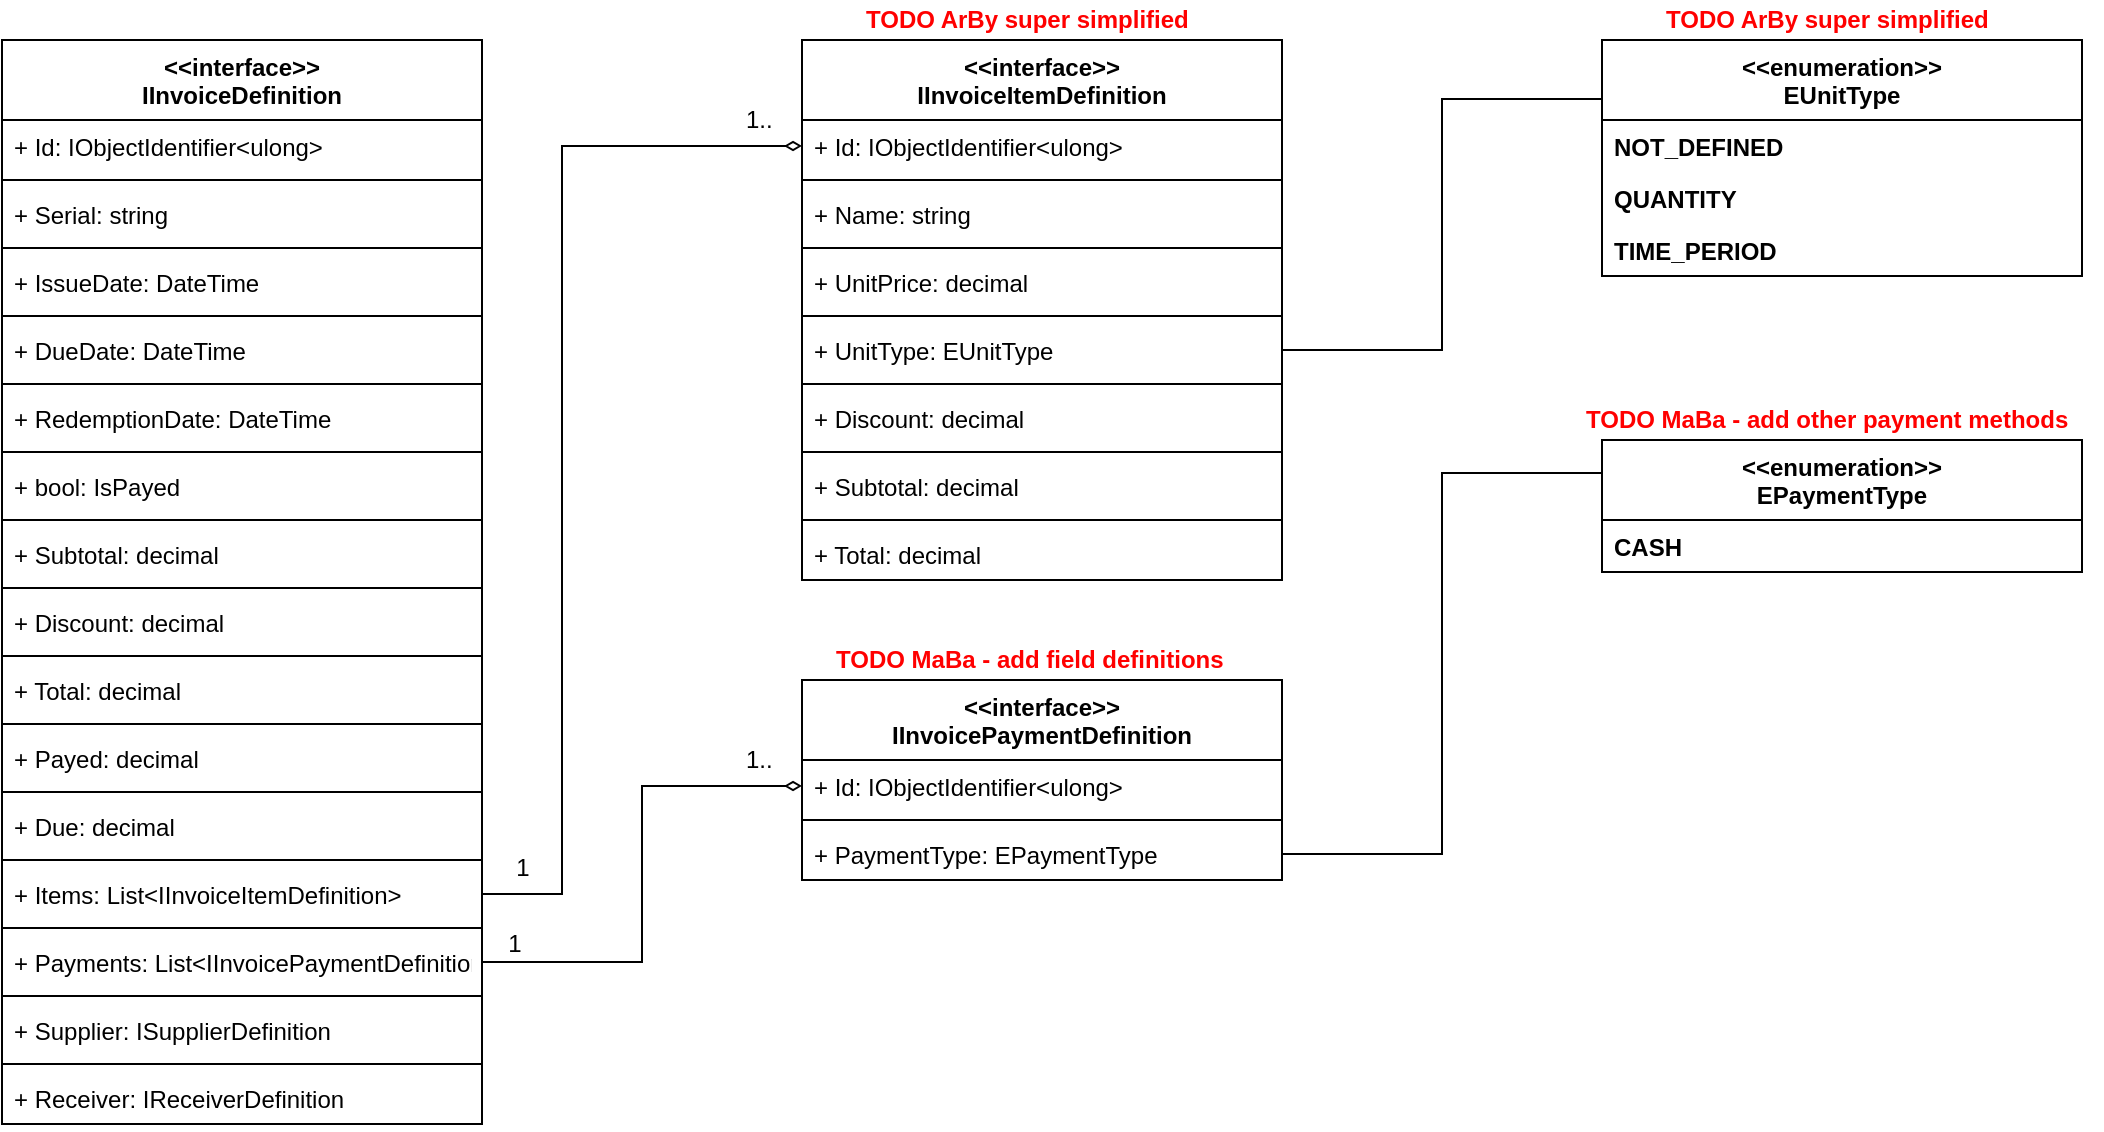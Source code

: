 <mxfile version="12.1.8" type="device" pages="1"><diagram id="HTCyNAuGH1eSI3Pylx6V" name="Page-1"><mxGraphModel dx="1422" dy="713" grid="1" gridSize="10" guides="1" tooltips="1" connect="1" arrows="1" fold="1" page="1" pageScale="1" pageWidth="827" pageHeight="1169" math="0" shadow="0"><root><mxCell id="0"/><mxCell id="1" parent="0"/><mxCell id="UdGlU49zSVN7wdz5FkX1-1" value="&lt;&lt;interface&gt;&gt;&#10;IInvoiceDefinition" style="swimlane;fontStyle=1;align=center;verticalAlign=top;childLayout=stackLayout;horizontal=1;startSize=40;horizontalStack=0;resizeParent=1;resizeParentMax=0;resizeLast=0;collapsible=1;marginBottom=0;" vertex="1" parent="1"><mxGeometry x="80" y="80" width="240" height="542" as="geometry"/></mxCell><mxCell id="UdGlU49zSVN7wdz5FkX1-2" value="+ Id: IObjectIdentifier&lt;ulong&gt;" style="text;strokeColor=none;fillColor=none;align=left;verticalAlign=top;spacingLeft=4;spacingRight=4;overflow=hidden;rotatable=0;points=[[0,0.5],[1,0.5]];portConstraint=eastwest;" vertex="1" parent="UdGlU49zSVN7wdz5FkX1-1"><mxGeometry y="40" width="240" height="26" as="geometry"/></mxCell><mxCell id="UdGlU49zSVN7wdz5FkX1-3" value="" style="line;strokeWidth=1;fillColor=none;align=left;verticalAlign=middle;spacingTop=-1;spacingLeft=3;spacingRight=3;rotatable=0;labelPosition=right;points=[];portConstraint=eastwest;" vertex="1" parent="UdGlU49zSVN7wdz5FkX1-1"><mxGeometry y="66" width="240" height="8" as="geometry"/></mxCell><mxCell id="UdGlU49zSVN7wdz5FkX1-4" value="+ Serial: string" style="text;strokeColor=none;fillColor=none;align=left;verticalAlign=top;spacingLeft=4;spacingRight=4;overflow=hidden;rotatable=0;points=[[0,0.5],[1,0.5]];portConstraint=eastwest;" vertex="1" parent="UdGlU49zSVN7wdz5FkX1-1"><mxGeometry y="74" width="240" height="26" as="geometry"/></mxCell><mxCell id="UdGlU49zSVN7wdz5FkX1-8" value="" style="line;strokeWidth=1;fillColor=none;align=left;verticalAlign=middle;spacingTop=-1;spacingLeft=3;spacingRight=3;rotatable=0;labelPosition=right;points=[];portConstraint=eastwest;" vertex="1" parent="UdGlU49zSVN7wdz5FkX1-1"><mxGeometry y="100" width="240" height="8" as="geometry"/></mxCell><mxCell id="UdGlU49zSVN7wdz5FkX1-7" value="+ IssueDate: DateTime" style="text;strokeColor=none;fillColor=none;align=left;verticalAlign=top;spacingLeft=4;spacingRight=4;overflow=hidden;rotatable=0;points=[[0,0.5],[1,0.5]];portConstraint=eastwest;" vertex="1" parent="UdGlU49zSVN7wdz5FkX1-1"><mxGeometry y="108" width="240" height="26" as="geometry"/></mxCell><mxCell id="UdGlU49zSVN7wdz5FkX1-9" value="" style="line;strokeWidth=1;fillColor=none;align=left;verticalAlign=middle;spacingTop=-1;spacingLeft=3;spacingRight=3;rotatable=0;labelPosition=right;points=[];portConstraint=eastwest;" vertex="1" parent="UdGlU49zSVN7wdz5FkX1-1"><mxGeometry y="134" width="240" height="8" as="geometry"/></mxCell><mxCell id="UdGlU49zSVN7wdz5FkX1-10" value="+ DueDate: DateTime" style="text;strokeColor=none;fillColor=none;align=left;verticalAlign=top;spacingLeft=4;spacingRight=4;overflow=hidden;rotatable=0;points=[[0,0.5],[1,0.5]];portConstraint=eastwest;" vertex="1" parent="UdGlU49zSVN7wdz5FkX1-1"><mxGeometry y="142" width="240" height="26" as="geometry"/></mxCell><mxCell id="UdGlU49zSVN7wdz5FkX1-11" value="" style="line;strokeWidth=1;fillColor=none;align=left;verticalAlign=middle;spacingTop=-1;spacingLeft=3;spacingRight=3;rotatable=0;labelPosition=right;points=[];portConstraint=eastwest;" vertex="1" parent="UdGlU49zSVN7wdz5FkX1-1"><mxGeometry y="168" width="240" height="8" as="geometry"/></mxCell><mxCell id="UdGlU49zSVN7wdz5FkX1-12" value="+ RedemptionDate: DateTime" style="text;strokeColor=none;fillColor=none;align=left;verticalAlign=top;spacingLeft=4;spacingRight=4;overflow=hidden;rotatable=0;points=[[0,0.5],[1,0.5]];portConstraint=eastwest;" vertex="1" parent="UdGlU49zSVN7wdz5FkX1-1"><mxGeometry y="176" width="240" height="26" as="geometry"/></mxCell><mxCell id="UdGlU49zSVN7wdz5FkX1-13" value="" style="line;strokeWidth=1;fillColor=none;align=left;verticalAlign=middle;spacingTop=-1;spacingLeft=3;spacingRight=3;rotatable=0;labelPosition=right;points=[];portConstraint=eastwest;" vertex="1" parent="UdGlU49zSVN7wdz5FkX1-1"><mxGeometry y="202" width="240" height="8" as="geometry"/></mxCell><mxCell id="UdGlU49zSVN7wdz5FkX1-14" value="+ bool: IsPayed" style="text;strokeColor=none;fillColor=none;align=left;verticalAlign=top;spacingLeft=4;spacingRight=4;overflow=hidden;rotatable=0;points=[[0,0.5],[1,0.5]];portConstraint=eastwest;" vertex="1" parent="UdGlU49zSVN7wdz5FkX1-1"><mxGeometry y="210" width="240" height="26" as="geometry"/></mxCell><mxCell id="UdGlU49zSVN7wdz5FkX1-15" value="" style="line;strokeWidth=1;fillColor=none;align=left;verticalAlign=middle;spacingTop=-1;spacingLeft=3;spacingRight=3;rotatable=0;labelPosition=right;points=[];portConstraint=eastwest;" vertex="1" parent="UdGlU49zSVN7wdz5FkX1-1"><mxGeometry y="236" width="240" height="8" as="geometry"/></mxCell><mxCell id="UdGlU49zSVN7wdz5FkX1-16" value="+ Subtotal: decimal" style="text;strokeColor=none;fillColor=none;align=left;verticalAlign=top;spacingLeft=4;spacingRight=4;overflow=hidden;rotatable=0;points=[[0,0.5],[1,0.5]];portConstraint=eastwest;" vertex="1" parent="UdGlU49zSVN7wdz5FkX1-1"><mxGeometry y="244" width="240" height="26" as="geometry"/></mxCell><mxCell id="UdGlU49zSVN7wdz5FkX1-17" value="" style="line;strokeWidth=1;fillColor=none;align=left;verticalAlign=middle;spacingTop=-1;spacingLeft=3;spacingRight=3;rotatable=0;labelPosition=right;points=[];portConstraint=eastwest;" vertex="1" parent="UdGlU49zSVN7wdz5FkX1-1"><mxGeometry y="270" width="240" height="8" as="geometry"/></mxCell><mxCell id="UdGlU49zSVN7wdz5FkX1-32" value="+ Discount: decimal" style="text;strokeColor=none;fillColor=none;align=left;verticalAlign=top;spacingLeft=4;spacingRight=4;overflow=hidden;rotatable=0;points=[[0,0.5],[1,0.5]];portConstraint=eastwest;" vertex="1" parent="UdGlU49zSVN7wdz5FkX1-1"><mxGeometry y="278" width="240" height="26" as="geometry"/></mxCell><mxCell id="UdGlU49zSVN7wdz5FkX1-31" value="" style="line;strokeWidth=1;fillColor=none;align=left;verticalAlign=middle;spacingTop=-1;spacingLeft=3;spacingRight=3;rotatable=0;labelPosition=right;points=[];portConstraint=eastwest;" vertex="1" parent="UdGlU49zSVN7wdz5FkX1-1"><mxGeometry y="304" width="240" height="8" as="geometry"/></mxCell><mxCell id="UdGlU49zSVN7wdz5FkX1-18" value="+ Total: decimal" style="text;strokeColor=none;fillColor=none;align=left;verticalAlign=top;spacingLeft=4;spacingRight=4;overflow=hidden;rotatable=0;points=[[0,0.5],[1,0.5]];portConstraint=eastwest;" vertex="1" parent="UdGlU49zSVN7wdz5FkX1-1"><mxGeometry y="312" width="240" height="26" as="geometry"/></mxCell><mxCell id="UdGlU49zSVN7wdz5FkX1-19" value="" style="line;strokeWidth=1;fillColor=none;align=left;verticalAlign=middle;spacingTop=-1;spacingLeft=3;spacingRight=3;rotatable=0;labelPosition=right;points=[];portConstraint=eastwest;" vertex="1" parent="UdGlU49zSVN7wdz5FkX1-1"><mxGeometry y="338" width="240" height="8" as="geometry"/></mxCell><mxCell id="UdGlU49zSVN7wdz5FkX1-20" value="+ Payed: decimal" style="text;strokeColor=none;fillColor=none;align=left;verticalAlign=top;spacingLeft=4;spacingRight=4;overflow=hidden;rotatable=0;points=[[0,0.5],[1,0.5]];portConstraint=eastwest;" vertex="1" parent="UdGlU49zSVN7wdz5FkX1-1"><mxGeometry y="346" width="240" height="26" as="geometry"/></mxCell><mxCell id="UdGlU49zSVN7wdz5FkX1-21" value="" style="line;strokeWidth=1;fillColor=none;align=left;verticalAlign=middle;spacingTop=-1;spacingLeft=3;spacingRight=3;rotatable=0;labelPosition=right;points=[];portConstraint=eastwest;" vertex="1" parent="UdGlU49zSVN7wdz5FkX1-1"><mxGeometry y="372" width="240" height="8" as="geometry"/></mxCell><mxCell id="UdGlU49zSVN7wdz5FkX1-22" value="+ Due: decimal" style="text;strokeColor=none;fillColor=none;align=left;verticalAlign=top;spacingLeft=4;spacingRight=4;overflow=hidden;rotatable=0;points=[[0,0.5],[1,0.5]];portConstraint=eastwest;" vertex="1" parent="UdGlU49zSVN7wdz5FkX1-1"><mxGeometry y="380" width="240" height="26" as="geometry"/></mxCell><mxCell id="UdGlU49zSVN7wdz5FkX1-23" value="" style="line;strokeWidth=1;fillColor=none;align=left;verticalAlign=middle;spacingTop=-1;spacingLeft=3;spacingRight=3;rotatable=0;labelPosition=right;points=[];portConstraint=eastwest;" vertex="1" parent="UdGlU49zSVN7wdz5FkX1-1"><mxGeometry y="406" width="240" height="8" as="geometry"/></mxCell><mxCell id="UdGlU49zSVN7wdz5FkX1-24" value="+ Items: List&lt;IInvoiceItemDefinition&gt;" style="text;strokeColor=none;fillColor=none;align=left;verticalAlign=top;spacingLeft=4;spacingRight=4;overflow=hidden;rotatable=0;points=[[0,0.5],[1,0.5]];portConstraint=eastwest;" vertex="1" parent="UdGlU49zSVN7wdz5FkX1-1"><mxGeometry y="414" width="240" height="26" as="geometry"/></mxCell><mxCell id="UdGlU49zSVN7wdz5FkX1-25" value="" style="line;strokeWidth=1;fillColor=none;align=left;verticalAlign=middle;spacingTop=-1;spacingLeft=3;spacingRight=3;rotatable=0;labelPosition=right;points=[];portConstraint=eastwest;" vertex="1" parent="UdGlU49zSVN7wdz5FkX1-1"><mxGeometry y="440" width="240" height="8" as="geometry"/></mxCell><mxCell id="UdGlU49zSVN7wdz5FkX1-26" value="+ Payments: List&lt;IInvoicePaymentDefinition&gt;" style="text;strokeColor=none;fillColor=none;align=left;verticalAlign=top;spacingLeft=4;spacingRight=4;overflow=hidden;rotatable=0;points=[[0,0.5],[1,0.5]];portConstraint=eastwest;" vertex="1" parent="UdGlU49zSVN7wdz5FkX1-1"><mxGeometry y="448" width="240" height="26" as="geometry"/></mxCell><mxCell id="UdGlU49zSVN7wdz5FkX1-27" value="" style="line;strokeWidth=1;fillColor=none;align=left;verticalAlign=middle;spacingTop=-1;spacingLeft=3;spacingRight=3;rotatable=0;labelPosition=right;points=[];portConstraint=eastwest;" vertex="1" parent="UdGlU49zSVN7wdz5FkX1-1"><mxGeometry y="474" width="240" height="8" as="geometry"/></mxCell><mxCell id="UdGlU49zSVN7wdz5FkX1-28" value="+ Supplier: ISupplierDefinition" style="text;strokeColor=none;fillColor=none;align=left;verticalAlign=top;spacingLeft=4;spacingRight=4;overflow=hidden;rotatable=0;points=[[0,0.5],[1,0.5]];portConstraint=eastwest;" vertex="1" parent="UdGlU49zSVN7wdz5FkX1-1"><mxGeometry y="482" width="240" height="26" as="geometry"/></mxCell><mxCell id="UdGlU49zSVN7wdz5FkX1-29" value="" style="line;strokeWidth=1;fillColor=none;align=left;verticalAlign=middle;spacingTop=-1;spacingLeft=3;spacingRight=3;rotatable=0;labelPosition=right;points=[];portConstraint=eastwest;" vertex="1" parent="UdGlU49zSVN7wdz5FkX1-1"><mxGeometry y="508" width="240" height="8" as="geometry"/></mxCell><mxCell id="UdGlU49zSVN7wdz5FkX1-30" value="+ Receiver: IReceiverDefinition" style="text;strokeColor=none;fillColor=none;align=left;verticalAlign=top;spacingLeft=4;spacingRight=4;overflow=hidden;rotatable=0;points=[[0,0.5],[1,0.5]];portConstraint=eastwest;" vertex="1" parent="UdGlU49zSVN7wdz5FkX1-1"><mxGeometry y="516" width="240" height="26" as="geometry"/></mxCell><mxCell id="UdGlU49zSVN7wdz5FkX1-33" value="&lt;&lt;interface&gt;&gt;&#10;IInvoiceItemDefinition" style="swimlane;fontStyle=1;align=center;verticalAlign=top;childLayout=stackLayout;horizontal=1;startSize=40;horizontalStack=0;resizeParent=1;resizeParentMax=0;resizeLast=0;collapsible=1;marginBottom=0;" vertex="1" parent="1"><mxGeometry x="480" y="80" width="240" height="270" as="geometry"/></mxCell><mxCell id="UdGlU49zSVN7wdz5FkX1-34" value="+ Id: IObjectIdentifier&lt;ulong&gt;" style="text;strokeColor=none;fillColor=none;align=left;verticalAlign=top;spacingLeft=4;spacingRight=4;overflow=hidden;rotatable=0;points=[[0,0.5],[1,0.5]];portConstraint=eastwest;" vertex="1" parent="UdGlU49zSVN7wdz5FkX1-33"><mxGeometry y="40" width="240" height="26" as="geometry"/></mxCell><mxCell id="UdGlU49zSVN7wdz5FkX1-35" value="" style="line;strokeWidth=1;fillColor=none;align=left;verticalAlign=middle;spacingTop=-1;spacingLeft=3;spacingRight=3;rotatable=0;labelPosition=right;points=[];portConstraint=eastwest;" vertex="1" parent="UdGlU49zSVN7wdz5FkX1-33"><mxGeometry y="66" width="240" height="8" as="geometry"/></mxCell><mxCell id="UdGlU49zSVN7wdz5FkX1-36" value="+ Name: string" style="text;strokeColor=none;fillColor=none;align=left;verticalAlign=top;spacingLeft=4;spacingRight=4;overflow=hidden;rotatable=0;points=[[0,0.5],[1,0.5]];portConstraint=eastwest;" vertex="1" parent="UdGlU49zSVN7wdz5FkX1-33"><mxGeometry y="74" width="240" height="26" as="geometry"/></mxCell><mxCell id="UdGlU49zSVN7wdz5FkX1-37" value="" style="line;strokeWidth=1;fillColor=none;align=left;verticalAlign=middle;spacingTop=-1;spacingLeft=3;spacingRight=3;rotatable=0;labelPosition=right;points=[];portConstraint=eastwest;" vertex="1" parent="UdGlU49zSVN7wdz5FkX1-33"><mxGeometry y="100" width="240" height="8" as="geometry"/></mxCell><mxCell id="UdGlU49zSVN7wdz5FkX1-38" value="+ UnitPrice: decimal" style="text;strokeColor=none;fillColor=none;align=left;verticalAlign=top;spacingLeft=4;spacingRight=4;overflow=hidden;rotatable=0;points=[[0,0.5],[1,0.5]];portConstraint=eastwest;" vertex="1" parent="UdGlU49zSVN7wdz5FkX1-33"><mxGeometry y="108" width="240" height="26" as="geometry"/></mxCell><mxCell id="UdGlU49zSVN7wdz5FkX1-75" value="" style="line;strokeWidth=1;fillColor=none;align=left;verticalAlign=middle;spacingTop=-1;spacingLeft=3;spacingRight=3;rotatable=0;labelPosition=right;points=[];portConstraint=eastwest;" vertex="1" parent="UdGlU49zSVN7wdz5FkX1-33"><mxGeometry y="134" width="240" height="8" as="geometry"/></mxCell><mxCell id="UdGlU49zSVN7wdz5FkX1-76" value="+ UnitType: EUnitType" style="text;strokeColor=none;fillColor=none;align=left;verticalAlign=top;spacingLeft=4;spacingRight=4;overflow=hidden;rotatable=0;points=[[0,0.5],[1,0.5]];portConstraint=eastwest;" vertex="1" parent="UdGlU49zSVN7wdz5FkX1-33"><mxGeometry y="142" width="240" height="26" as="geometry"/></mxCell><mxCell id="UdGlU49zSVN7wdz5FkX1-39" value="" style="line;strokeWidth=1;fillColor=none;align=left;verticalAlign=middle;spacingTop=-1;spacingLeft=3;spacingRight=3;rotatable=0;labelPosition=right;points=[];portConstraint=eastwest;" vertex="1" parent="UdGlU49zSVN7wdz5FkX1-33"><mxGeometry y="168" width="240" height="8" as="geometry"/></mxCell><mxCell id="UdGlU49zSVN7wdz5FkX1-40" value="+ Discount: decimal" style="text;strokeColor=none;fillColor=none;align=left;verticalAlign=top;spacingLeft=4;spacingRight=4;overflow=hidden;rotatable=0;points=[[0,0.5],[1,0.5]];portConstraint=eastwest;" vertex="1" parent="UdGlU49zSVN7wdz5FkX1-33"><mxGeometry y="176" width="240" height="26" as="geometry"/></mxCell><mxCell id="UdGlU49zSVN7wdz5FkX1-41" value="" style="line;strokeWidth=1;fillColor=none;align=left;verticalAlign=middle;spacingTop=-1;spacingLeft=3;spacingRight=3;rotatable=0;labelPosition=right;points=[];portConstraint=eastwest;" vertex="1" parent="UdGlU49zSVN7wdz5FkX1-33"><mxGeometry y="202" width="240" height="8" as="geometry"/></mxCell><mxCell id="UdGlU49zSVN7wdz5FkX1-42" value="+ Subtotal: decimal" style="text;strokeColor=none;fillColor=none;align=left;verticalAlign=top;spacingLeft=4;spacingRight=4;overflow=hidden;rotatable=0;points=[[0,0.5],[1,0.5]];portConstraint=eastwest;" vertex="1" parent="UdGlU49zSVN7wdz5FkX1-33"><mxGeometry y="210" width="240" height="26" as="geometry"/></mxCell><mxCell id="UdGlU49zSVN7wdz5FkX1-43" value="" style="line;strokeWidth=1;fillColor=none;align=left;verticalAlign=middle;spacingTop=-1;spacingLeft=3;spacingRight=3;rotatable=0;labelPosition=right;points=[];portConstraint=eastwest;" vertex="1" parent="UdGlU49zSVN7wdz5FkX1-33"><mxGeometry y="236" width="240" height="8" as="geometry"/></mxCell><mxCell id="UdGlU49zSVN7wdz5FkX1-44" value="+ Total: decimal" style="text;strokeColor=none;fillColor=none;align=left;verticalAlign=top;spacingLeft=4;spacingRight=4;overflow=hidden;rotatable=0;points=[[0,0.5],[1,0.5]];portConstraint=eastwest;" vertex="1" parent="UdGlU49zSVN7wdz5FkX1-33"><mxGeometry y="244" width="240" height="26" as="geometry"/></mxCell><mxCell id="UdGlU49zSVN7wdz5FkX1-63" value="&lt;&lt;interface&gt;&gt;&#10;IInvoicePaymentDefinition" style="swimlane;fontStyle=1;align=center;verticalAlign=top;childLayout=stackLayout;horizontal=1;startSize=40;horizontalStack=0;resizeParent=1;resizeParentMax=0;resizeLast=0;collapsible=1;marginBottom=0;" vertex="1" parent="1"><mxGeometry x="480" y="400" width="240" height="100" as="geometry"/></mxCell><mxCell id="UdGlU49zSVN7wdz5FkX1-64" value="+ Id: IObjectIdentifier&lt;ulong&gt;" style="text;strokeColor=none;fillColor=none;align=left;verticalAlign=top;spacingLeft=4;spacingRight=4;overflow=hidden;rotatable=0;points=[[0,0.5],[1,0.5]];portConstraint=eastwest;" vertex="1" parent="UdGlU49zSVN7wdz5FkX1-63"><mxGeometry y="40" width="240" height="26" as="geometry"/></mxCell><mxCell id="UdGlU49zSVN7wdz5FkX1-73" value="" style="line;strokeWidth=1;fillColor=none;align=left;verticalAlign=middle;spacingTop=-1;spacingLeft=3;spacingRight=3;rotatable=0;labelPosition=right;points=[];portConstraint=eastwest;" vertex="1" parent="UdGlU49zSVN7wdz5FkX1-63"><mxGeometry y="66" width="240" height="8" as="geometry"/></mxCell><mxCell id="UdGlU49zSVN7wdz5FkX1-74" value="+ PaymentType: EPaymentType" style="text;strokeColor=none;fillColor=none;align=left;verticalAlign=top;spacingLeft=4;spacingRight=4;overflow=hidden;rotatable=0;points=[[0,0.5],[1,0.5]];portConstraint=eastwest;" vertex="1" parent="UdGlU49zSVN7wdz5FkX1-63"><mxGeometry y="74" width="240" height="26" as="geometry"/></mxCell><mxCell id="UdGlU49zSVN7wdz5FkX1-85" value="&lt;&lt;enumeration&gt;&gt;&#10;EUnitType" style="swimlane;fontStyle=1;align=center;verticalAlign=top;childLayout=stackLayout;horizontal=1;startSize=40;horizontalStack=0;resizeParent=1;resizeParentMax=0;resizeLast=0;collapsible=1;marginBottom=0;" vertex="1" parent="1"><mxGeometry x="880" y="80" width="240" height="118" as="geometry"/></mxCell><mxCell id="UdGlU49zSVN7wdz5FkX1-86" value="NOT_DEFINED" style="text;strokeColor=none;fillColor=none;align=left;verticalAlign=top;spacingLeft=4;spacingRight=4;overflow=hidden;rotatable=0;points=[[0,0.5],[1,0.5]];portConstraint=eastwest;fontStyle=1" vertex="1" parent="UdGlU49zSVN7wdz5FkX1-85"><mxGeometry y="40" width="240" height="26" as="geometry"/></mxCell><mxCell id="UdGlU49zSVN7wdz5FkX1-99" value="QUANTITY" style="text;strokeColor=none;fillColor=none;align=left;verticalAlign=top;spacingLeft=4;spacingRight=4;overflow=hidden;rotatable=0;points=[[0,0.5],[1,0.5]];portConstraint=eastwest;fontStyle=1" vertex="1" parent="UdGlU49zSVN7wdz5FkX1-85"><mxGeometry y="66" width="240" height="26" as="geometry"/></mxCell><mxCell id="UdGlU49zSVN7wdz5FkX1-100" value="TIME_PERIOD" style="text;strokeColor=none;fillColor=none;align=left;verticalAlign=top;spacingLeft=4;spacingRight=4;overflow=hidden;rotatable=0;points=[[0,0.5],[1,0.5]];portConstraint=eastwest;fontStyle=1" vertex="1" parent="UdGlU49zSVN7wdz5FkX1-85"><mxGeometry y="92" width="240" height="26" as="geometry"/></mxCell><mxCell id="UdGlU49zSVN7wdz5FkX1-101" value="&lt;b&gt;&lt;font color=&quot;#ff0000&quot;&gt;TODO ArBy super simplified&lt;/font&gt;&lt;/b&gt;" style="text;html=1;resizable=0;points=[];autosize=1;align=left;verticalAlign=top;spacingTop=-4;" vertex="1" parent="1"><mxGeometry x="510" y="60" width="180" height="20" as="geometry"/></mxCell><mxCell id="UdGlU49zSVN7wdz5FkX1-103" value="&lt;b&gt;&lt;font color=&quot;#ff0000&quot;&gt;TODO ArBy super simplified&lt;/font&gt;&lt;/b&gt;" style="text;html=1;resizable=0;points=[];autosize=1;align=left;verticalAlign=top;spacingTop=-4;" vertex="1" parent="1"><mxGeometry x="910" y="60" width="180" height="20" as="geometry"/></mxCell><mxCell id="UdGlU49zSVN7wdz5FkX1-104" style="edgeStyle=orthogonalEdgeStyle;rounded=0;orthogonalLoop=1;jettySize=auto;html=1;exitX=1;exitY=0.5;exitDx=0;exitDy=0;endArrow=none;endFill=0;entryX=0;entryY=0.25;entryDx=0;entryDy=0;" edge="1" parent="1" source="UdGlU49zSVN7wdz5FkX1-76" target="UdGlU49zSVN7wdz5FkX1-85"><mxGeometry relative="1" as="geometry"><mxPoint x="930" y="280" as="targetPoint"/></mxGeometry></mxCell><mxCell id="UdGlU49zSVN7wdz5FkX1-105" style="edgeStyle=orthogonalEdgeStyle;rounded=0;orthogonalLoop=1;jettySize=auto;html=1;exitX=1;exitY=0.5;exitDx=0;exitDy=0;endArrow=diamondThin;endFill=0;entryX=0;entryY=0.5;entryDx=0;entryDy=0;" edge="1" parent="1" source="UdGlU49zSVN7wdz5FkX1-24" target="UdGlU49zSVN7wdz5FkX1-34"><mxGeometry relative="1" as="geometry"><mxPoint x="400" y="140" as="targetPoint"/><Array as="points"><mxPoint x="360" y="507"/><mxPoint x="360" y="133"/></Array></mxGeometry></mxCell><mxCell id="UdGlU49zSVN7wdz5FkX1-106" value="1" style="text;html=1;resizable=0;points=[];align=center;verticalAlign=middle;labelBackgroundColor=#ffffff;" vertex="1" connectable="0" parent="UdGlU49zSVN7wdz5FkX1-105"><mxGeometry x="-0.948" y="-1" relative="1" as="geometry"><mxPoint x="6" y="-14.5" as="offset"/></mxGeometry></mxCell><mxCell id="UdGlU49zSVN7wdz5FkX1-107" value="1.." style="text;html=1;resizable=0;points=[];autosize=1;align=left;verticalAlign=top;spacingTop=-4;" vertex="1" parent="1"><mxGeometry x="450" y="110" width="30" height="20" as="geometry"/></mxCell><mxCell id="UdGlU49zSVN7wdz5FkX1-108" value="&lt;&lt;enumeration&gt;&gt;&#10;EPaymentType" style="swimlane;fontStyle=1;align=center;verticalAlign=top;childLayout=stackLayout;horizontal=1;startSize=40;horizontalStack=0;resizeParent=1;resizeParentMax=0;resizeLast=0;collapsible=1;marginBottom=0;" vertex="1" parent="1"><mxGeometry x="880" y="280" width="240" height="66" as="geometry"/></mxCell><mxCell id="UdGlU49zSVN7wdz5FkX1-109" value="CASH" style="text;strokeColor=none;fillColor=none;align=left;verticalAlign=top;spacingLeft=4;spacingRight=4;overflow=hidden;rotatable=0;points=[[0,0.5],[1,0.5]];portConstraint=eastwest;fontStyle=1" vertex="1" parent="UdGlU49zSVN7wdz5FkX1-108"><mxGeometry y="40" width="240" height="26" as="geometry"/></mxCell><mxCell id="UdGlU49zSVN7wdz5FkX1-112" value="&lt;font color=&quot;#ff0000&quot;&gt;&lt;b&gt;TODO MaBa - add other payment methods&lt;/b&gt;&lt;/font&gt;" style="text;html=1;resizable=0;points=[];autosize=1;align=left;verticalAlign=top;spacingTop=-4;" vertex="1" parent="1"><mxGeometry x="870" y="260" width="260" height="20" as="geometry"/></mxCell><mxCell id="UdGlU49zSVN7wdz5FkX1-113" style="edgeStyle=orthogonalEdgeStyle;rounded=0;orthogonalLoop=1;jettySize=auto;html=1;exitX=1;exitY=0.5;exitDx=0;exitDy=0;endArrow=none;endFill=0;entryX=0;entryY=0.25;entryDx=0;entryDy=0;" edge="1" parent="1" source="UdGlU49zSVN7wdz5FkX1-74" target="UdGlU49zSVN7wdz5FkX1-108"><mxGeometry relative="1" as="geometry"><mxPoint x="730" y="245" as="sourcePoint"/><mxPoint x="890" y="120" as="targetPoint"/></mxGeometry></mxCell><mxCell id="UdGlU49zSVN7wdz5FkX1-114" style="edgeStyle=orthogonalEdgeStyle;rounded=0;orthogonalLoop=1;jettySize=auto;html=1;exitX=1;exitY=0.5;exitDx=0;exitDy=0;entryX=0;entryY=0.5;entryDx=0;entryDy=0;endArrow=diamondThin;endFill=0;" edge="1" parent="1" source="UdGlU49zSVN7wdz5FkX1-26" target="UdGlU49zSVN7wdz5FkX1-64"><mxGeometry relative="1" as="geometry"/></mxCell><mxCell id="UdGlU49zSVN7wdz5FkX1-116" value="1" style="text;html=1;resizable=0;points=[];align=center;verticalAlign=middle;labelBackgroundColor=#ffffff;" vertex="1" connectable="0" parent="1"><mxGeometry x="329.857" y="549.786" as="geometry"><mxPoint x="6" y="-18.5" as="offset"/></mxGeometry></mxCell><mxCell id="UdGlU49zSVN7wdz5FkX1-117" value="1.." style="text;html=1;resizable=0;points=[];autosize=1;align=left;verticalAlign=top;spacingTop=-4;" vertex="1" parent="1"><mxGeometry x="450" y="430" width="30" height="20" as="geometry"/></mxCell><mxCell id="UdGlU49zSVN7wdz5FkX1-123" value="&lt;font color=&quot;#ff0000&quot;&gt;&lt;b&gt;TODO MaBa - add field definitions&lt;/b&gt;&lt;/font&gt;" style="text;html=1;resizable=0;points=[];autosize=1;align=left;verticalAlign=top;spacingTop=-4;" vertex="1" parent="1"><mxGeometry x="495" y="380" width="210" height="20" as="geometry"/></mxCell></root></mxGraphModel></diagram></mxfile>